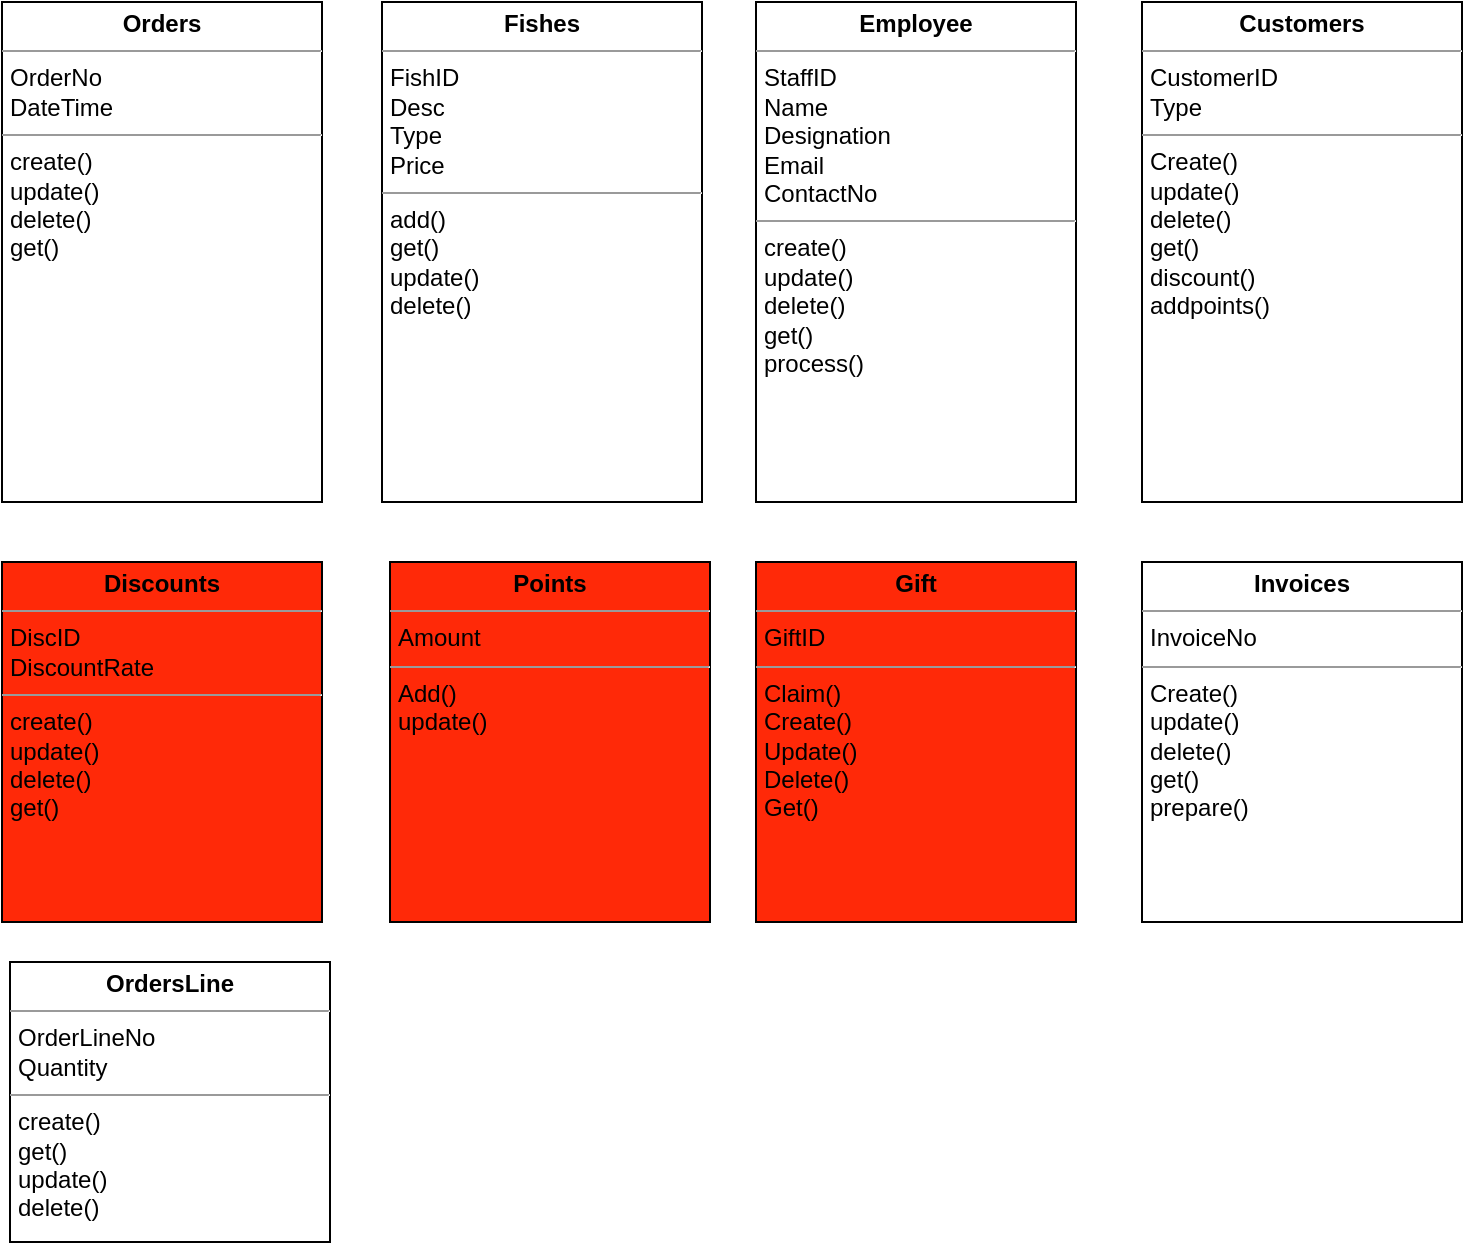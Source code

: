 <mxfile version="20.5.3" type="github" pages="4">
  <diagram id="C5RBs43oDa-KdzZeNtuy" name="Qns1">
    <mxGraphModel dx="1182" dy="653" grid="1" gridSize="10" guides="1" tooltips="1" connect="1" arrows="1" fold="1" page="1" pageScale="1" pageWidth="827" pageHeight="1169" math="0" shadow="0">
      <root>
        <mxCell id="WIyWlLk6GJQsqaUBKTNV-0" />
        <mxCell id="WIyWlLk6GJQsqaUBKTNV-1" parent="WIyWlLk6GJQsqaUBKTNV-0" />
        <mxCell id="CGd-u-WrV2OYmyqMV1Jz-0" value="&lt;p style=&quot;margin:0px;margin-top:4px;text-align:center;&quot;&gt;&lt;b&gt;Orders&lt;/b&gt;&lt;/p&gt;&lt;hr size=&quot;1&quot;&gt;&lt;p style=&quot;margin: 0px 0px 0px 4px;&quot;&gt;OrderNo&lt;/p&gt;&lt;p style=&quot;margin: 0px 0px 0px 4px;&quot;&gt;DateTime&lt;/p&gt;&lt;hr size=&quot;1&quot;&gt;&lt;p style=&quot;margin:0px;margin-left:4px;&quot;&gt;create()&lt;/p&gt;&lt;p style=&quot;margin:0px;margin-left:4px;&quot;&gt;update()&lt;/p&gt;&lt;p style=&quot;margin:0px;margin-left:4px;&quot;&gt;delete()&lt;/p&gt;&lt;p style=&quot;margin:0px;margin-left:4px;&quot;&gt;get()&lt;/p&gt;&lt;p style=&quot;margin:0px;margin-left:4px;&quot;&gt;&lt;br&gt;&lt;/p&gt;" style="verticalAlign=top;align=left;overflow=fill;fontSize=12;fontFamily=Helvetica;html=1;" parent="WIyWlLk6GJQsqaUBKTNV-1" vertex="1">
          <mxGeometry x="60" y="20" width="160" height="250" as="geometry" />
        </mxCell>
        <mxCell id="CGd-u-WrV2OYmyqMV1Jz-1" value="&lt;p style=&quot;margin:0px;margin-top:4px;text-align:center;&quot;&gt;&lt;b&gt;Points&lt;/b&gt;&lt;/p&gt;&lt;hr size=&quot;1&quot;&gt;&lt;p style=&quot;margin:0px;margin-left:4px;&quot;&gt;Amount&lt;/p&gt;&lt;hr size=&quot;1&quot;&gt;&lt;p style=&quot;margin:0px;margin-left:4px;&quot;&gt;Add()&lt;/p&gt;&lt;p style=&quot;margin:0px;margin-left:4px;&quot;&gt;update()&lt;/p&gt;" style="verticalAlign=top;align=left;overflow=fill;fontSize=12;fontFamily=Helvetica;html=1;fillColor=#FF2908;" parent="WIyWlLk6GJQsqaUBKTNV-1" vertex="1">
          <mxGeometry x="254" y="300" width="160" height="180" as="geometry" />
        </mxCell>
        <mxCell id="CGd-u-WrV2OYmyqMV1Jz-2" value="&lt;p style=&quot;margin:0px;margin-top:4px;text-align:center;&quot;&gt;&lt;b&gt;Discounts&lt;/b&gt;&lt;/p&gt;&lt;hr size=&quot;1&quot;&gt;&lt;p style=&quot;margin:0px;margin-left:4px;&quot;&gt;DiscID&lt;/p&gt;&lt;p style=&quot;margin:0px;margin-left:4px;&quot;&gt;DiscountRate&lt;/p&gt;&lt;hr size=&quot;1&quot;&gt;&lt;p style=&quot;margin:0px;margin-left:4px;&quot;&gt;create()&lt;/p&gt;&lt;p style=&quot;margin:0px;margin-left:4px;&quot;&gt;update()&lt;/p&gt;&lt;p style=&quot;margin:0px;margin-left:4px;&quot;&gt;delete()&lt;/p&gt;&lt;p style=&quot;margin:0px;margin-left:4px;&quot;&gt;get()&lt;/p&gt;&lt;p style=&quot;margin:0px;margin-left:4px;&quot;&gt;&lt;br&gt;&lt;/p&gt;" style="verticalAlign=top;align=left;overflow=fill;fontSize=12;fontFamily=Helvetica;html=1;fillColor=#FF2908;" parent="WIyWlLk6GJQsqaUBKTNV-1" vertex="1">
          <mxGeometry x="60" y="300" width="160" height="180" as="geometry" />
        </mxCell>
        <mxCell id="CGd-u-WrV2OYmyqMV1Jz-3" value="&lt;p style=&quot;margin:0px;margin-top:4px;text-align:center;&quot;&gt;&lt;b&gt;Fishes&lt;/b&gt;&lt;/p&gt;&lt;hr size=&quot;1&quot;&gt;&lt;p style=&quot;margin:0px;margin-left:4px;&quot;&gt;FishID&lt;/p&gt;&lt;p style=&quot;margin:0px;margin-left:4px;&quot;&gt;Desc&lt;/p&gt;&lt;p style=&quot;margin:0px;margin-left:4px;&quot;&gt;Type&lt;/p&gt;&lt;p style=&quot;margin:0px;margin-left:4px;&quot;&gt;Price&lt;/p&gt;&lt;hr size=&quot;1&quot;&gt;&lt;p style=&quot;margin:0px;margin-left:4px;&quot;&gt;add()&lt;/p&gt;&lt;p style=&quot;margin:0px;margin-left:4px;&quot;&gt;get()&lt;/p&gt;&lt;p style=&quot;margin:0px;margin-left:4px;&quot;&gt;update()&lt;/p&gt;&lt;p style=&quot;margin:0px;margin-left:4px;&quot;&gt;delete()&lt;/p&gt;" style="verticalAlign=top;align=left;overflow=fill;fontSize=12;fontFamily=Helvetica;html=1;" parent="WIyWlLk6GJQsqaUBKTNV-1" vertex="1">
          <mxGeometry x="250" y="20" width="160" height="250" as="geometry" />
        </mxCell>
        <mxCell id="CGd-u-WrV2OYmyqMV1Jz-4" value="&lt;p style=&quot;margin:0px;margin-top:4px;text-align:center;&quot;&gt;&lt;b&gt;Customers&lt;/b&gt;&lt;/p&gt;&lt;hr size=&quot;1&quot;&gt;&lt;p style=&quot;margin:0px;margin-left:4px;&quot;&gt;CustomerID&lt;/p&gt;&lt;p style=&quot;margin:0px;margin-left:4px;&quot;&gt;Type&lt;/p&gt;&lt;hr size=&quot;1&quot;&gt;&lt;p style=&quot;margin:0px;margin-left:4px;&quot;&gt;Create()&lt;/p&gt;&lt;p style=&quot;margin:0px;margin-left:4px;&quot;&gt;update()&lt;/p&gt;&lt;p style=&quot;margin:0px;margin-left:4px;&quot;&gt;delete()&lt;/p&gt;&lt;p style=&quot;margin:0px;margin-left:4px;&quot;&gt;get()&lt;/p&gt;&lt;p style=&quot;margin:0px;margin-left:4px;&quot;&gt;discount()&lt;/p&gt;&lt;p style=&quot;margin:0px;margin-left:4px;&quot;&gt;addpoints()&lt;/p&gt;" style="verticalAlign=top;align=left;overflow=fill;fontSize=12;fontFamily=Helvetica;html=1;" parent="WIyWlLk6GJQsqaUBKTNV-1" vertex="1">
          <mxGeometry x="630" y="20" width="160" height="250" as="geometry" />
        </mxCell>
        <mxCell id="CGd-u-WrV2OYmyqMV1Jz-5" value="&lt;p style=&quot;margin:0px;margin-top:4px;text-align:center;&quot;&gt;&lt;b&gt;Invoices&lt;/b&gt;&lt;/p&gt;&lt;hr size=&quot;1&quot;&gt;&lt;p style=&quot;margin:0px;margin-left:4px;&quot;&gt;InvoiceNo&lt;/p&gt;&lt;hr size=&quot;1&quot;&gt;&lt;p style=&quot;margin:0px;margin-left:4px;&quot;&gt;Create()&lt;/p&gt;&lt;p style=&quot;margin:0px;margin-left:4px;&quot;&gt;update()&lt;/p&gt;&lt;p style=&quot;margin:0px;margin-left:4px;&quot;&gt;delete()&lt;/p&gt;&lt;p style=&quot;margin:0px;margin-left:4px;&quot;&gt;get()&lt;/p&gt;&lt;p style=&quot;margin:0px;margin-left:4px;&quot;&gt;prepare()&lt;/p&gt;" style="verticalAlign=top;align=left;overflow=fill;fontSize=12;fontFamily=Helvetica;html=1;" parent="WIyWlLk6GJQsqaUBKTNV-1" vertex="1">
          <mxGeometry x="630" y="300" width="160" height="180" as="geometry" />
        </mxCell>
        <mxCell id="CGd-u-WrV2OYmyqMV1Jz-6" value="&lt;p style=&quot;margin:0px;margin-top:4px;text-align:center;&quot;&gt;&lt;b&gt;Employee&lt;/b&gt;&lt;/p&gt;&lt;hr size=&quot;1&quot;&gt;&lt;p style=&quot;margin:0px;margin-left:4px;&quot;&gt;StaffID&lt;/p&gt;&lt;p style=&quot;margin:0px;margin-left:4px;&quot;&gt;Name&lt;/p&gt;&lt;p style=&quot;margin:0px;margin-left:4px;&quot;&gt;Designation&lt;/p&gt;&lt;p style=&quot;margin:0px;margin-left:4px;&quot;&gt;Email&lt;/p&gt;&lt;p style=&quot;margin:0px;margin-left:4px;&quot;&gt;ContactNo&lt;/p&gt;&lt;hr size=&quot;1&quot;&gt;&lt;p style=&quot;margin:0px;margin-left:4px;&quot;&gt;create()&lt;/p&gt;&lt;p style=&quot;margin:0px;margin-left:4px;&quot;&gt;update()&lt;/p&gt;&lt;p style=&quot;margin:0px;margin-left:4px;&quot;&gt;delete()&lt;/p&gt;&lt;p style=&quot;margin:0px;margin-left:4px;&quot;&gt;get()&lt;/p&gt;&lt;p style=&quot;margin:0px;margin-left:4px;&quot;&gt;process()&lt;/p&gt;" style="verticalAlign=top;align=left;overflow=fill;fontSize=12;fontFamily=Helvetica;html=1;" parent="WIyWlLk6GJQsqaUBKTNV-1" vertex="1">
          <mxGeometry x="437" y="20" width="160" height="250" as="geometry" />
        </mxCell>
        <mxCell id="CGd-u-WrV2OYmyqMV1Jz-7" value="&lt;p style=&quot;margin:0px;margin-top:4px;text-align:center;&quot;&gt;&lt;b&gt;Gift&lt;/b&gt;&lt;/p&gt;&lt;hr size=&quot;1&quot;&gt;&lt;p style=&quot;margin:0px;margin-left:4px;&quot;&gt;GiftID&lt;/p&gt;&lt;hr size=&quot;1&quot;&gt;&lt;p style=&quot;margin:0px;margin-left:4px;&quot;&gt;Claim()&lt;/p&gt;&lt;p style=&quot;margin:0px;margin-left:4px;&quot;&gt;Create()&lt;/p&gt;&lt;p style=&quot;margin:0px;margin-left:4px;&quot;&gt;Update()&lt;/p&gt;&lt;p style=&quot;margin:0px;margin-left:4px;&quot;&gt;Delete()&lt;/p&gt;&lt;p style=&quot;margin:0px;margin-left:4px;&quot;&gt;Get()&lt;/p&gt;" style="verticalAlign=top;align=left;overflow=fill;fontSize=12;fontFamily=Helvetica;html=1;fillColor=#FF2908;" parent="WIyWlLk6GJQsqaUBKTNV-1" vertex="1">
          <mxGeometry x="437" y="300" width="160" height="180" as="geometry" />
        </mxCell>
        <mxCell id="CGd-u-WrV2OYmyqMV1Jz-8" value="&lt;p style=&quot;margin:0px;margin-top:4px;text-align:center;&quot;&gt;&lt;b&gt;OrdersLine&lt;/b&gt;&lt;/p&gt;&lt;hr size=&quot;1&quot;&gt;&lt;p style=&quot;margin: 0px 0px 0px 4px;&quot;&gt;OrderLineNo&lt;/p&gt;&lt;p style=&quot;margin: 0px 0px 0px 4px;&quot;&gt;Quantity&lt;/p&gt;&lt;hr size=&quot;1&quot;&gt;&lt;p style=&quot;margin:0px;margin-left:4px;&quot;&gt;create()&lt;/p&gt;&lt;p style=&quot;margin:0px;margin-left:4px;&quot;&gt;get()&lt;/p&gt;&lt;p style=&quot;margin:0px;margin-left:4px;&quot;&gt;update()&lt;/p&gt;&lt;p style=&quot;margin:0px;margin-left:4px;&quot;&gt;delete()&lt;/p&gt;" style="verticalAlign=top;align=left;overflow=fill;fontSize=12;fontFamily=Helvetica;html=1;" parent="WIyWlLk6GJQsqaUBKTNV-1" vertex="1">
          <mxGeometry x="64" y="500" width="160" height="140" as="geometry" />
        </mxCell>
      </root>
    </mxGraphModel>
  </diagram>
  <diagram id="scnqAaQUctr6DpnKQXp9" name="Qns1Ans">
    <mxGraphModel dx="1182" dy="653" grid="1" gridSize="10" guides="1" tooltips="1" connect="1" arrows="1" fold="1" page="1" pageScale="1" pageWidth="850" pageHeight="1100" math="0" shadow="0">
      <root>
        <mxCell id="0" />
        <mxCell id="1" parent="0" />
        <mxCell id="ckWhGiv3XX0twTw1j-6I-4" value="&lt;p style=&quot;margin:0px;margin-top:4px;text-align:center;&quot;&gt;&lt;b&gt;Invoice&lt;/b&gt;&lt;/p&gt;&lt;hr size=&quot;1&quot;&gt;&lt;div style=&quot;height:2px;&quot;&gt;&lt;/div&gt;&lt;hr size=&quot;1&quot;&gt;&lt;div style=&quot;height:2px;&quot;&gt;&lt;/div&gt;" style="verticalAlign=top;align=left;overflow=fill;fontSize=12;fontFamily=Helvetica;html=1;" parent="1" vertex="1">
          <mxGeometry x="390" y="70" width="140" height="60" as="geometry" />
        </mxCell>
        <mxCell id="ckWhGiv3XX0twTw1j-6I-5" value="&lt;p style=&quot;margin:0px;margin-top:4px;text-align:center;&quot;&gt;&lt;b&gt;Order&lt;/b&gt;&lt;/p&gt;&lt;hr size=&quot;1&quot;&gt;&lt;div style=&quot;height:2px;&quot;&gt;&lt;/div&gt;&lt;hr size=&quot;1&quot;&gt;&lt;div style=&quot;height:2px;&quot;&gt;&lt;/div&gt;" style="verticalAlign=top;align=left;overflow=fill;fontSize=12;fontFamily=Helvetica;html=1;" parent="1" vertex="1">
          <mxGeometry x="390" y="250" width="140" height="60" as="geometry" />
        </mxCell>
        <mxCell id="ckWhGiv3XX0twTw1j-6I-6" value="&lt;p style=&quot;margin:0px;margin-top:4px;text-align:center;&quot;&gt;&lt;b&gt;Customer&lt;/b&gt;&lt;/p&gt;&lt;hr size=&quot;1&quot;&gt;&lt;div style=&quot;height:2px;&quot;&gt;&lt;/div&gt;&lt;hr size=&quot;1&quot;&gt;&lt;div style=&quot;height:2px;&quot;&gt;&lt;/div&gt;" style="verticalAlign=top;align=left;overflow=fill;fontSize=12;fontFamily=Helvetica;html=1;" parent="1" vertex="1">
          <mxGeometry x="110" y="250" width="140" height="60" as="geometry" />
        </mxCell>
        <mxCell id="ckWhGiv3XX0twTw1j-6I-7" value="&lt;p style=&quot;margin:0px;margin-top:4px;text-align:center;&quot;&gt;&lt;b&gt;OrderLineItem&lt;/b&gt;&lt;/p&gt;&lt;hr size=&quot;1&quot;&gt;&lt;div style=&quot;height:2px;&quot;&gt;&lt;/div&gt;&lt;hr size=&quot;1&quot;&gt;&lt;div style=&quot;height:2px;&quot;&gt;&lt;/div&gt;" style="verticalAlign=top;align=left;overflow=fill;fontSize=12;fontFamily=Helvetica;html=1;" parent="1" vertex="1">
          <mxGeometry x="670" y="250" width="140" height="60" as="geometry" />
        </mxCell>
        <mxCell id="ckWhGiv3XX0twTw1j-6I-8" value="&lt;p style=&quot;margin:0px;margin-top:4px;text-align:center;&quot;&gt;&lt;b&gt;FishItem&lt;/b&gt;&lt;/p&gt;&lt;hr size=&quot;1&quot;&gt;&lt;div style=&quot;height:2px;&quot;&gt;&lt;/div&gt;&lt;hr size=&quot;1&quot;&gt;&lt;div style=&quot;height:2px;&quot;&gt;&lt;/div&gt;" style="verticalAlign=top;align=left;overflow=fill;fontSize=12;fontFamily=Helvetica;html=1;" parent="1" vertex="1">
          <mxGeometry x="670" y="70" width="140" height="60" as="geometry" />
        </mxCell>
        <mxCell id="ckWhGiv3XX0twTw1j-6I-9" value="&lt;p style=&quot;margin:0px;margin-top:4px;text-align:center;&quot;&gt;&lt;b&gt;Employee&lt;/b&gt;&lt;/p&gt;&lt;hr size=&quot;1&quot;&gt;&lt;div style=&quot;height:2px;&quot;&gt;&lt;/div&gt;&lt;hr size=&quot;1&quot;&gt;&lt;div style=&quot;height:2px;&quot;&gt;&lt;/div&gt;" style="verticalAlign=top;align=left;overflow=fill;fontSize=12;fontFamily=Helvetica;html=1;" parent="1" vertex="1">
          <mxGeometry x="390" y="420" width="140" height="60" as="geometry" />
        </mxCell>
        <mxCell id="ckWhGiv3XX0twTw1j-6I-10" value="&lt;p style=&quot;margin:0px;margin-top:4px;text-align:center;&quot;&gt;&lt;b&gt;Corporate&lt;/b&gt;&lt;/p&gt;&lt;hr size=&quot;1&quot;&gt;&lt;div style=&quot;height:2px;&quot;&gt;&lt;br&gt;&lt;/div&gt;DiscountRate&lt;hr size=&quot;1&quot;&gt;&lt;div style=&quot;height:2px;&quot;&gt;&lt;br&gt;&lt;/div&gt;" style="verticalAlign=top;align=left;overflow=fill;fontSize=12;fontFamily=Helvetica;html=1;" parent="1" vertex="1">
          <mxGeometry x="25" y="420" width="140" height="60" as="geometry" />
        </mxCell>
        <mxCell id="ckWhGiv3XX0twTw1j-6I-11" value="&lt;p style=&quot;margin:0px;margin-top:4px;text-align:center;&quot;&gt;&lt;b&gt;Individual&lt;/b&gt;&lt;/p&gt;&lt;hr size=&quot;1&quot;&gt;&lt;div style=&quot;height:2px;&quot;&gt;&lt;br&gt;&lt;/div&gt;BonusPoint&lt;hr size=&quot;1&quot;&gt;&lt;div style=&quot;height:2px;&quot;&gt;&lt;/div&gt;" style="verticalAlign=top;align=left;overflow=fill;fontSize=12;fontFamily=Helvetica;html=1;" parent="1" vertex="1">
          <mxGeometry x="195" y="420" width="140" height="60" as="geometry" />
        </mxCell>
        <mxCell id="ckWhGiv3XX0twTw1j-6I-13" value="" style="endArrow=block;endSize=16;endFill=0;html=1;rounded=0;exitX=0.5;exitY=0;exitDx=0;exitDy=0;entryX=0.25;entryY=1;entryDx=0;entryDy=0;" parent="1" source="ckWhGiv3XX0twTw1j-6I-10" target="ckWhGiv3XX0twTw1j-6I-6" edge="1">
          <mxGeometry width="160" relative="1" as="geometry">
            <mxPoint x="340" y="370" as="sourcePoint" />
            <mxPoint x="500" y="370" as="targetPoint" />
          </mxGeometry>
        </mxCell>
        <mxCell id="ckWhGiv3XX0twTw1j-6I-14" value="" style="endArrow=block;endSize=16;endFill=0;html=1;rounded=0;exitX=0.5;exitY=0;exitDx=0;exitDy=0;entryX=0.75;entryY=1;entryDx=0;entryDy=0;" parent="1" source="ckWhGiv3XX0twTw1j-6I-11" target="ckWhGiv3XX0twTw1j-6I-6" edge="1">
          <mxGeometry width="160" relative="1" as="geometry">
            <mxPoint x="105" y="430" as="sourcePoint" />
            <mxPoint x="155" y="320" as="targetPoint" />
          </mxGeometry>
        </mxCell>
        <mxCell id="l5qT5_21L_Z3jOt7tFSg-1" value="Raises" style="endArrow=none;html=1;rounded=0;entryX=0.5;entryY=1;entryDx=0;entryDy=0;exitX=0.5;exitY=0;exitDx=0;exitDy=0;" parent="1" source="ckWhGiv3XX0twTw1j-6I-5" target="ckWhGiv3XX0twTw1j-6I-4" edge="1">
          <mxGeometry width="50" height="50" relative="1" as="geometry">
            <mxPoint x="400" y="630" as="sourcePoint" />
            <mxPoint x="450" y="580" as="targetPoint" />
          </mxGeometry>
        </mxCell>
        <mxCell id="l5qT5_21L_Z3jOt7tFSg-2" value="Places" style="endArrow=none;html=1;rounded=0;entryX=0;entryY=0.5;entryDx=0;entryDy=0;exitX=1;exitY=0.5;exitDx=0;exitDy=0;" parent="1" source="ckWhGiv3XX0twTw1j-6I-6" target="ckWhGiv3XX0twTw1j-6I-5" edge="1">
          <mxGeometry width="50" height="50" relative="1" as="geometry">
            <mxPoint x="470" y="260" as="sourcePoint" />
            <mxPoint x="470" y="140" as="targetPoint" />
          </mxGeometry>
        </mxCell>
        <mxCell id="l5qT5_21L_Z3jOt7tFSg-3" value="Composes of" style="endArrow=diamondThin;endFill=1;endSize=24;html=1;rounded=0;exitX=0;exitY=0.5;exitDx=0;exitDy=0;entryX=1;entryY=0.5;entryDx=0;entryDy=0;" parent="1" source="ckWhGiv3XX0twTw1j-6I-7" target="ckWhGiv3XX0twTw1j-6I-5" edge="1">
          <mxGeometry width="160" relative="1" as="geometry">
            <mxPoint x="340" y="600" as="sourcePoint" />
            <mxPoint x="500" y="600" as="targetPoint" />
          </mxGeometry>
        </mxCell>
        <mxCell id="l5qT5_21L_Z3jOt7tFSg-4" value="Contains" style="endArrow=none;html=1;rounded=0;entryX=0.5;entryY=1;entryDx=0;entryDy=0;exitX=0.5;exitY=0;exitDx=0;exitDy=0;" parent="1" source="ckWhGiv3XX0twTw1j-6I-7" target="ckWhGiv3XX0twTw1j-6I-8" edge="1">
          <mxGeometry width="50" height="50" relative="1" as="geometry">
            <mxPoint x="470" y="260" as="sourcePoint" />
            <mxPoint x="470" y="140" as="targetPoint" />
          </mxGeometry>
        </mxCell>
        <mxCell id="l5qT5_21L_Z3jOt7tFSg-5" value="Processes" style="endArrow=none;html=1;rounded=0;entryX=0.5;entryY=1;entryDx=0;entryDy=0;" parent="1" source="ckWhGiv3XX0twTw1j-6I-9" target="ckWhGiv3XX0twTw1j-6I-5" edge="1">
          <mxGeometry width="50" height="50" relative="1" as="geometry">
            <mxPoint x="710" y="260" as="sourcePoint" />
            <mxPoint x="710" y="140" as="targetPoint" />
          </mxGeometry>
        </mxCell>
        <mxCell id="l5qT5_21L_Z3jOt7tFSg-9" value="1" style="text;html=1;strokeColor=none;fillColor=none;align=center;verticalAlign=middle;whiteSpace=wrap;rounded=0;" parent="1" vertex="1">
          <mxGeometry x="440" y="390" width="60" height="30" as="geometry" />
        </mxCell>
        <mxCell id="l5qT5_21L_Z3jOt7tFSg-10" value="*" style="text;html=1;strokeColor=none;fillColor=none;align=center;verticalAlign=middle;whiteSpace=wrap;rounded=0;" parent="1" vertex="1">
          <mxGeometry x="440" y="310" width="60" height="30" as="geometry" />
        </mxCell>
        <mxCell id="l5qT5_21L_Z3jOt7tFSg-12" value="1" style="text;html=1;strokeColor=none;fillColor=none;align=center;verticalAlign=middle;whiteSpace=wrap;rounded=0;" parent="1" vertex="1">
          <mxGeometry x="230" y="280" width="60" height="30" as="geometry" />
        </mxCell>
        <mxCell id="l5qT5_21L_Z3jOt7tFSg-13" value="1..*" style="text;html=1;strokeColor=none;fillColor=none;align=center;verticalAlign=middle;whiteSpace=wrap;rounded=0;" parent="1" vertex="1">
          <mxGeometry x="335" y="280" width="60" height="30" as="geometry" />
        </mxCell>
        <mxCell id="l5qT5_21L_Z3jOt7tFSg-15" value="1" style="text;html=1;strokeColor=none;fillColor=none;align=center;verticalAlign=middle;whiteSpace=wrap;rounded=0;" parent="1" vertex="1">
          <mxGeometry x="510" y="280" width="60" height="30" as="geometry" />
        </mxCell>
        <mxCell id="l5qT5_21L_Z3jOt7tFSg-16" value="1..*" style="text;html=1;strokeColor=none;fillColor=none;align=center;verticalAlign=middle;whiteSpace=wrap;rounded=0;" parent="1" vertex="1">
          <mxGeometry x="620" y="280" width="60" height="30" as="geometry" />
        </mxCell>
        <mxCell id="l5qT5_21L_Z3jOt7tFSg-17" value="1..*" style="text;html=1;strokeColor=none;fillColor=none;align=center;verticalAlign=middle;whiteSpace=wrap;rounded=0;" parent="1" vertex="1">
          <mxGeometry x="730" y="220" width="60" height="30" as="geometry" />
        </mxCell>
        <mxCell id="l5qT5_21L_Z3jOt7tFSg-18" value="1" style="text;html=1;strokeColor=none;fillColor=none;align=center;verticalAlign=middle;whiteSpace=wrap;rounded=0;" parent="1" vertex="1">
          <mxGeometry x="730" y="130" width="60" height="30" as="geometry" />
        </mxCell>
        <mxCell id="l5qT5_21L_Z3jOt7tFSg-19" value="1" style="text;html=1;strokeColor=none;fillColor=none;align=center;verticalAlign=middle;whiteSpace=wrap;rounded=0;" parent="1" vertex="1">
          <mxGeometry x="440" y="130" width="60" height="30" as="geometry" />
        </mxCell>
        <mxCell id="l5qT5_21L_Z3jOt7tFSg-20" value="1" style="text;html=1;strokeColor=none;fillColor=none;align=center;verticalAlign=middle;whiteSpace=wrap;rounded=0;" parent="1" vertex="1">
          <mxGeometry x="440" y="220" width="60" height="30" as="geometry" />
        </mxCell>
        <mxCell id="l5qT5_21L_Z3jOt7tFSg-21" value="+sale officer" style="text;html=1;strokeColor=none;fillColor=none;align=center;verticalAlign=middle;whiteSpace=wrap;rounded=0;" parent="1" vertex="1">
          <mxGeometry x="380" y="390" width="80" height="30" as="geometry" />
        </mxCell>
      </root>
    </mxGraphModel>
  </diagram>
  <diagram id="ZqqHqGKTxwN2S89cpJkW" name="Qns2">
    <mxGraphModel dx="1244" dy="687" grid="1" gridSize="10" guides="1" tooltips="1" connect="1" arrows="1" fold="1" page="1" pageScale="1" pageWidth="850" pageHeight="1100" math="0" shadow="0">
      <root>
        <mxCell id="0" />
        <mxCell id="1" parent="0" />
        <mxCell id="fjWhygVpfhDcYx7ambGl-1" value="&lt;p style=&quot;margin:0px;margin-top:4px;text-align:center;&quot;&gt;&lt;b&gt;Passenger&lt;/b&gt;&lt;/p&gt;&lt;hr size=&quot;1&quot;&gt;&lt;div style=&quot;height:2px;&quot;&gt;&lt;/div&gt;&lt;hr size=&quot;1&quot;&gt;&lt;div style=&quot;height:2px;&quot;&gt;&lt;/div&gt;" style="verticalAlign=top;align=left;overflow=fill;fontSize=12;fontFamily=Helvetica;html=1;" vertex="1" parent="1">
          <mxGeometry x="110" y="420" width="140" height="60" as="geometry" />
        </mxCell>
        <mxCell id="fjWhygVpfhDcYx7ambGl-2" value="&lt;p style=&quot;margin:0px;margin-top:4px;text-align:center;&quot;&gt;&lt;b&gt;Airport&lt;/b&gt;&lt;/p&gt;&lt;hr size=&quot;1&quot;&gt;&lt;div style=&quot;height:2px;&quot;&gt;&lt;/div&gt;&lt;hr size=&quot;1&quot;&gt;&lt;div style=&quot;height:2px;&quot;&gt;&lt;/div&gt;" style="verticalAlign=top;align=left;overflow=fill;fontSize=12;fontFamily=Helvetica;html=1;" vertex="1" parent="1">
          <mxGeometry x="670" y="80" width="140" height="60" as="geometry" />
        </mxCell>
        <mxCell id="fjWhygVpfhDcYx7ambGl-3" value="&lt;p style=&quot;margin:0px;margin-top:4px;text-align:center;&quot;&gt;&lt;b&gt;City&lt;/b&gt;&lt;/p&gt;&lt;hr size=&quot;1&quot;&gt;&lt;div style=&quot;height:2px;&quot;&gt;&lt;/div&gt;&lt;hr size=&quot;1&quot;&gt;&lt;div style=&quot;height:2px;&quot;&gt;&lt;/div&gt;" style="verticalAlign=top;align=left;overflow=fill;fontSize=12;fontFamily=Helvetica;html=1;" vertex="1" parent="1">
          <mxGeometry x="390" y="80" width="140" height="60" as="geometry" />
        </mxCell>
        <mxCell id="fjWhygVpfhDcYx7ambGl-4" value="&lt;p style=&quot;margin:0px;margin-top:4px;text-align:center;&quot;&gt;&lt;b&gt;Flight&lt;/b&gt;&lt;/p&gt;&lt;hr size=&quot;1&quot;&gt;&lt;div style=&quot;height:2px;&quot;&gt;&lt;/div&gt;&lt;hr size=&quot;1&quot;&gt;&lt;div style=&quot;height:2px;&quot;&gt;&lt;/div&gt;" style="verticalAlign=top;align=left;overflow=fill;fontSize=12;fontFamily=Helvetica;html=1;" vertex="1" parent="1">
          <mxGeometry x="670" y="250" width="140" height="60" as="geometry" />
        </mxCell>
        <mxCell id="fjWhygVpfhDcYx7ambGl-5" value="&lt;p style=&quot;margin:0px;margin-top:4px;text-align:center;&quot;&gt;&lt;b&gt;Agency Staff&lt;/b&gt;&lt;/p&gt;&lt;hr size=&quot;1&quot;&gt;&lt;div style=&quot;height:2px;&quot;&gt;&lt;/div&gt;&lt;hr size=&quot;1&quot;&gt;&lt;div style=&quot;height:2px;&quot;&gt;&lt;/div&gt;" style="verticalAlign=top;align=left;overflow=fill;fontSize=12;fontFamily=Helvetica;html=1;" vertex="1" parent="1">
          <mxGeometry x="390" y="250" width="140" height="60" as="geometry" />
        </mxCell>
        <mxCell id="fjWhygVpfhDcYx7ambGl-6" value="&lt;p style=&quot;margin:0px;margin-top:4px;text-align:center;&quot;&gt;&lt;b&gt;Airline Companies&lt;/b&gt;&lt;/p&gt;&lt;hr size=&quot;1&quot;&gt;&lt;div style=&quot;height:2px;&quot;&gt;&lt;/div&gt;&lt;hr size=&quot;1&quot;&gt;&lt;div style=&quot;height:2px;&quot;&gt;&lt;/div&gt;" style="verticalAlign=top;align=left;overflow=fill;fontSize=12;fontFamily=Helvetica;html=1;" vertex="1" parent="1">
          <mxGeometry x="670" y="420" width="140" height="60" as="geometry" />
        </mxCell>
        <mxCell id="fjWhygVpfhDcYx7ambGl-11" value="Makes" style="endArrow=none;html=1;rounded=0;entryX=0.5;entryY=1;entryDx=0;entryDy=0;exitX=0.5;exitY=0;exitDx=0;exitDy=0;" edge="1" parent="1">
          <mxGeometry width="50" height="50" relative="1" as="geometry">
            <mxPoint x="460" y="430" as="sourcePoint" />
            <mxPoint x="460" y="310" as="targetPoint" />
          </mxGeometry>
        </mxCell>
        <mxCell id="fjWhygVpfhDcYx7ambGl-12" value="Serves" style="endArrow=none;html=1;rounded=0;entryX=0;entryY=0.5;entryDx=0;entryDy=0;exitX=1;exitY=0.5;exitDx=0;exitDy=0;" edge="1" parent="1" source="fjWhygVpfhDcYx7ambGl-3" target="fjWhygVpfhDcYx7ambGl-2">
          <mxGeometry width="50" height="50" relative="1" as="geometry">
            <mxPoint x="750" y="90" as="sourcePoint" />
            <mxPoint x="750" y="-30" as="targetPoint" />
          </mxGeometry>
        </mxCell>
        <mxCell id="fjWhygVpfhDcYx7ambGl-15" value="Offers" style="endArrow=none;html=1;rounded=0;entryX=0.5;entryY=1;entryDx=0;entryDy=0;" edge="1" parent="1" source="fjWhygVpfhDcYx7ambGl-6">
          <mxGeometry width="50" height="50" relative="1" as="geometry">
            <mxPoint x="990" y="260" as="sourcePoint" />
            <mxPoint x="740" y="310" as="targetPoint" />
          </mxGeometry>
        </mxCell>
        <mxCell id="fjWhygVpfhDcYx7ambGl-16" value="1" style="text;html=1;strokeColor=none;fillColor=none;align=center;verticalAlign=middle;whiteSpace=wrap;rounded=0;" vertex="1" parent="1">
          <mxGeometry x="720" y="390" width="60" height="30" as="geometry" />
        </mxCell>
        <mxCell id="fjWhygVpfhDcYx7ambGl-17" value="*" style="text;html=1;strokeColor=none;fillColor=none;align=center;verticalAlign=middle;whiteSpace=wrap;rounded=0;" vertex="1" parent="1">
          <mxGeometry x="720" y="310" width="60" height="30" as="geometry" />
        </mxCell>
        <mxCell id="fjWhygVpfhDcYx7ambGl-18" value="1..*" style="text;html=1;strokeColor=none;fillColor=none;align=center;verticalAlign=middle;whiteSpace=wrap;rounded=0;" vertex="1" parent="1">
          <mxGeometry x="520" y="110" width="60" height="30" as="geometry" />
        </mxCell>
        <mxCell id="fjWhygVpfhDcYx7ambGl-19" value="0..*" style="text;html=1;strokeColor=none;fillColor=none;align=center;verticalAlign=middle;whiteSpace=wrap;rounded=0;" vertex="1" parent="1">
          <mxGeometry x="620" y="110" width="60" height="30" as="geometry" />
        </mxCell>
        <mxCell id="fjWhygVpfhDcYx7ambGl-24" value="1" style="text;html=1;strokeColor=none;fillColor=none;align=center;verticalAlign=middle;whiteSpace=wrap;rounded=0;" vertex="1" parent="1">
          <mxGeometry x="440" y="310" width="60" height="30" as="geometry" />
        </mxCell>
        <mxCell id="fjWhygVpfhDcYx7ambGl-25" value="0..*" style="text;html=1;strokeColor=none;fillColor=none;align=center;verticalAlign=middle;whiteSpace=wrap;rounded=0;" vertex="1" parent="1">
          <mxGeometry x="450" y="390" width="60" height="30" as="geometry" />
        </mxCell>
        <mxCell id="7q0KavNMtzttBxxnKS7A-1" value="&lt;p style=&quot;margin:0px;margin-top:4px;text-align:center;&quot;&gt;&lt;b&gt;Booking&lt;/b&gt;&lt;/p&gt;&lt;hr size=&quot;1&quot;&gt;&lt;div style=&quot;height:2px;&quot;&gt;&lt;/div&gt;&lt;hr size=&quot;1&quot;&gt;&lt;div style=&quot;height:2px;&quot;&gt;&lt;/div&gt;" style="verticalAlign=top;align=left;overflow=fill;fontSize=12;fontFamily=Helvetica;html=1;" vertex="1" parent="1">
          <mxGeometry x="390" y="420" width="140" height="60" as="geometry" />
        </mxCell>
        <mxCell id="7q0KavNMtzttBxxnKS7A-2" value="Opens / Closes" style="endArrow=none;html=1;rounded=0;entryX=0;entryY=0.5;entryDx=0;entryDy=0;exitX=1;exitY=0.5;exitDx=0;exitDy=0;" edge="1" parent="1">
          <mxGeometry width="50" height="50" relative="1" as="geometry">
            <mxPoint x="530" y="450" as="sourcePoint" />
            <mxPoint x="670" y="450" as="targetPoint" />
          </mxGeometry>
        </mxCell>
        <mxCell id="7q0KavNMtzttBxxnKS7A-3" value="1" style="text;html=1;strokeColor=none;fillColor=none;align=center;verticalAlign=middle;whiteSpace=wrap;rounded=0;" vertex="1" parent="1">
          <mxGeometry x="620" y="450" width="60" height="30" as="geometry" />
        </mxCell>
        <mxCell id="7q0KavNMtzttBxxnKS7A-4" value="1..*" style="text;html=1;strokeColor=none;fillColor=none;align=center;verticalAlign=middle;whiteSpace=wrap;rounded=0;" vertex="1" parent="1">
          <mxGeometry x="520" y="450" width="60" height="30" as="geometry" />
        </mxCell>
        <mxCell id="7q0KavNMtzttBxxnKS7A-8" value="Concerns" style="endArrow=none;html=1;rounded=0;entryX=0;entryY=1;entryDx=0;entryDy=0;exitX=1;exitY=0;exitDx=0;exitDy=0;" edge="1" parent="1" source="7q0KavNMtzttBxxnKS7A-1" target="fjWhygVpfhDcYx7ambGl-4">
          <mxGeometry width="50" height="50" relative="1" as="geometry">
            <mxPoint x="470" y="440.0" as="sourcePoint" />
            <mxPoint x="470" y="320" as="targetPoint" />
          </mxGeometry>
        </mxCell>
        <mxCell id="7q0KavNMtzttBxxnKS7A-9" value="0..*" style="text;html=1;strokeColor=none;fillColor=none;align=center;verticalAlign=middle;whiteSpace=wrap;rounded=0;" vertex="1" parent="1">
          <mxGeometry x="530" y="400" width="60" height="30" as="geometry" />
        </mxCell>
        <mxCell id="7q0KavNMtzttBxxnKS7A-10" value="1" style="text;html=1;strokeColor=none;fillColor=none;align=center;verticalAlign=middle;whiteSpace=wrap;rounded=0;" vertex="1" parent="1">
          <mxGeometry x="640" y="310" width="60" height="30" as="geometry" />
        </mxCell>
        <mxCell id="7q0KavNMtzttBxxnKS7A-11" value="Concerns" style="endArrow=none;html=1;rounded=0;entryX=0;entryY=0.5;entryDx=0;entryDy=0;exitX=1;exitY=0.5;exitDx=0;exitDy=0;" edge="1" parent="1">
          <mxGeometry width="50" height="50" relative="1" as="geometry">
            <mxPoint x="250" y="450" as="sourcePoint" />
            <mxPoint x="390" y="450" as="targetPoint" />
          </mxGeometry>
        </mxCell>
        <mxCell id="7q0KavNMtzttBxxnKS7A-12" value="1" style="text;html=1;strokeColor=none;fillColor=none;align=center;verticalAlign=middle;whiteSpace=wrap;rounded=0;" vertex="1" parent="1">
          <mxGeometry x="240" y="450" width="60" height="30" as="geometry" />
        </mxCell>
        <mxCell id="7q0KavNMtzttBxxnKS7A-13" value="0..*" style="text;html=1;strokeColor=none;fillColor=none;align=center;verticalAlign=middle;whiteSpace=wrap;rounded=0;" vertex="1" parent="1">
          <mxGeometry x="340" y="450" width="60" height="30" as="geometry" />
        </mxCell>
        <mxCell id="7q0KavNMtzttBxxnKS7A-14" value="Involves" style="endArrow=none;html=1;rounded=0;entryX=0.5;entryY=1;entryDx=0;entryDy=0;" edge="1" parent="1">
          <mxGeometry width="50" height="50" relative="1" as="geometry">
            <mxPoint x="740" y="250.0" as="sourcePoint" />
            <mxPoint x="740" y="140" as="targetPoint" />
          </mxGeometry>
        </mxCell>
        <mxCell id="7q0KavNMtzttBxxnKS7A-15" value="1" style="text;html=1;strokeColor=none;fillColor=none;align=center;verticalAlign=middle;whiteSpace=wrap;rounded=0;" vertex="1" parent="1">
          <mxGeometry x="720" y="220" width="60" height="30" as="geometry" />
        </mxCell>
        <mxCell id="7q0KavNMtzttBxxnKS7A-16" value="*" style="text;html=1;strokeColor=none;fillColor=none;align=center;verticalAlign=middle;whiteSpace=wrap;rounded=0;" vertex="1" parent="1">
          <mxGeometry x="720" y="140" width="60" height="30" as="geometry" />
        </mxCell>
        <mxCell id="J31j7jMMfoq2HHFkyed--1" value="+ Stopover" style="text;html=1;strokeColor=none;fillColor=none;align=center;verticalAlign=middle;whiteSpace=wrap;rounded=0;" vertex="1" parent="1">
          <mxGeometry x="760" y="140" width="80" height="30" as="geometry" />
        </mxCell>
      </root>
    </mxGraphModel>
  </diagram>
  <diagram id="BYeQLQQZK4-xUpiFj-uu" name="Qns2Ans">
    <mxGraphModel dx="1182" dy="653" grid="1" gridSize="10" guides="1" tooltips="1" connect="1" arrows="1" fold="1" page="1" pageScale="1" pageWidth="850" pageHeight="1100" math="0" shadow="0">
      <root>
        <mxCell id="0" />
        <mxCell id="1" parent="0" />
        <mxCell id="SYf6dUJz6FEwm7b2TYiF-1" value="&lt;p style=&quot;margin:0px;margin-top:4px;text-align:center;&quot;&gt;&lt;b&gt;Passenger&lt;/b&gt;&lt;/p&gt;&lt;hr size=&quot;1&quot;&gt;&lt;div style=&quot;height:2px;&quot;&gt;&lt;/div&gt;&lt;hr size=&quot;1&quot;&gt;&lt;div style=&quot;height:2px;&quot;&gt;&lt;/div&gt;" style="verticalAlign=top;align=left;overflow=fill;fontSize=12;fontFamily=Helvetica;html=1;" vertex="1" parent="1">
          <mxGeometry x="670" y="420" width="140" height="60" as="geometry" />
        </mxCell>
        <mxCell id="SYf6dUJz6FEwm7b2TYiF-2" value="&lt;p style=&quot;margin:0px;margin-top:4px;text-align:center;&quot;&gt;&lt;b&gt;Airport&lt;/b&gt;&lt;/p&gt;&lt;hr size=&quot;1&quot;&gt;&lt;div style=&quot;height:2px;&quot;&gt;&lt;/div&gt;&lt;hr size=&quot;1&quot;&gt;&lt;div style=&quot;height:2px;&quot;&gt;&lt;/div&gt;" style="verticalAlign=top;align=left;overflow=fill;fontSize=12;fontFamily=Helvetica;html=1;" vertex="1" parent="1">
          <mxGeometry x="110" y="250" width="140" height="60" as="geometry" />
        </mxCell>
        <mxCell id="SYf6dUJz6FEwm7b2TYiF-3" value="&lt;p style=&quot;margin:0px;margin-top:4px;text-align:center;&quot;&gt;&lt;b&gt;City&lt;/b&gt;&lt;/p&gt;&lt;hr size=&quot;1&quot;&gt;&lt;div style=&quot;height:2px;&quot;&gt;&lt;/div&gt;&lt;hr size=&quot;1&quot;&gt;&lt;div style=&quot;height:2px;&quot;&gt;&lt;/div&gt;" style="verticalAlign=top;align=left;overflow=fill;fontSize=12;fontFamily=Helvetica;html=1;" vertex="1" parent="1">
          <mxGeometry x="110" y="80" width="140" height="60" as="geometry" />
        </mxCell>
        <mxCell id="SYf6dUJz6FEwm7b2TYiF-4" value="&lt;p style=&quot;margin:0px;margin-top:4px;text-align:center;&quot;&gt;&lt;b&gt;Flight&lt;/b&gt;&lt;/p&gt;&lt;hr size=&quot;1&quot;&gt;+departureDate&lt;br&gt;+departureTime&lt;br&gt;+arrivalDate&lt;br&gt;+arrivalTime&lt;br&gt;&lt;div style=&quot;height:2px;&quot;&gt;&lt;br&gt;&lt;/div&gt;&lt;hr size=&quot;1&quot;&gt;&lt;div style=&quot;height:2px;&quot;&gt;&lt;/div&gt;" style="verticalAlign=top;align=left;overflow=fill;fontSize=12;fontFamily=Helvetica;html=1;" vertex="1" parent="1">
          <mxGeometry x="390" y="250" width="140" height="100" as="geometry" />
        </mxCell>
        <mxCell id="SYf6dUJz6FEwm7b2TYiF-5" value="&lt;p style=&quot;margin:0px;margin-top:4px;text-align:center;&quot;&gt;&lt;b&gt;Agency Staff&lt;/b&gt;&lt;/p&gt;&lt;hr size=&quot;1&quot;&gt;&lt;div style=&quot;height:2px;&quot;&gt;&lt;/div&gt;&lt;hr size=&quot;1&quot;&gt;&lt;div style=&quot;height:2px;&quot;&gt;&lt;/div&gt;" style="verticalAlign=top;align=left;overflow=fill;fontSize=12;fontFamily=Helvetica;html=1;" vertex="1" parent="1">
          <mxGeometry x="670" y="80" width="140" height="60" as="geometry" />
        </mxCell>
        <mxCell id="SYf6dUJz6FEwm7b2TYiF-6" value="&lt;p style=&quot;margin:0px;margin-top:4px;text-align:center;&quot;&gt;&lt;b&gt;Airline Companies&lt;/b&gt;&lt;/p&gt;&lt;hr size=&quot;1&quot;&gt;&lt;div style=&quot;height:2px;&quot;&gt;&lt;/div&gt;&lt;hr size=&quot;1&quot;&gt;&lt;div style=&quot;height:2px;&quot;&gt;&lt;/div&gt;" style="verticalAlign=top;align=left;overflow=fill;fontSize=12;fontFamily=Helvetica;html=1;" vertex="1" parent="1">
          <mxGeometry x="390" y="80" width="140" height="60" as="geometry" />
        </mxCell>
        <mxCell id="SYf6dUJz6FEwm7b2TYiF-7" value="Offers" style="endArrow=none;html=1;rounded=0;entryX=0.5;entryY=1;entryDx=0;entryDy=0;exitX=0.5;exitY=0;exitDx=0;exitDy=0;" edge="1" parent="1">
          <mxGeometry width="50" height="50" relative="1" as="geometry">
            <mxPoint x="460" y="260" as="sourcePoint" />
            <mxPoint x="460" y="140" as="targetPoint" />
          </mxGeometry>
        </mxCell>
        <mxCell id="SYf6dUJz6FEwm7b2TYiF-8" value="Arrive" style="endArrow=none;html=1;rounded=0;entryX=0;entryY=0.5;entryDx=0;entryDy=0;exitX=1;exitY=0.5;exitDx=0;exitDy=0;" edge="1" parent="1">
          <mxGeometry width="50" height="50" relative="1" as="geometry">
            <mxPoint x="250" y="260" as="sourcePoint" />
            <mxPoint x="390" y="260" as="targetPoint" />
          </mxGeometry>
        </mxCell>
        <mxCell id="SYf6dUJz6FEwm7b2TYiF-9" value="Has Made" style="endArrow=none;html=1;rounded=0;entryX=0.5;entryY=1;entryDx=0;entryDy=0;" edge="1" parent="1">
          <mxGeometry width="50" height="50" relative="1" as="geometry">
            <mxPoint x="740" y="250" as="sourcePoint" />
            <mxPoint x="740" y="140" as="targetPoint" />
          </mxGeometry>
        </mxCell>
        <mxCell id="SYf6dUJz6FEwm7b2TYiF-10" value="1..*" style="text;html=1;strokeColor=none;fillColor=none;align=center;verticalAlign=middle;whiteSpace=wrap;rounded=0;" vertex="1" parent="1">
          <mxGeometry x="730" y="220" width="60" height="30" as="geometry" />
        </mxCell>
        <mxCell id="SYf6dUJz6FEwm7b2TYiF-11" value="1" style="text;html=1;strokeColor=none;fillColor=none;align=center;verticalAlign=middle;whiteSpace=wrap;rounded=0;" vertex="1" parent="1">
          <mxGeometry x="720" y="140" width="60" height="30" as="geometry" />
        </mxCell>
        <mxCell id="SYf6dUJz6FEwm7b2TYiF-12" value="1" style="text;html=1;strokeColor=none;fillColor=none;align=center;verticalAlign=middle;whiteSpace=wrap;rounded=0;" vertex="1" parent="1">
          <mxGeometry x="230" y="260" width="60" height="30" as="geometry" />
        </mxCell>
        <mxCell id="SYf6dUJz6FEwm7b2TYiF-13" value="0..*" style="text;html=1;strokeColor=none;fillColor=none;align=center;verticalAlign=middle;whiteSpace=wrap;rounded=0;" vertex="1" parent="1">
          <mxGeometry x="340" y="260" width="60" height="30" as="geometry" />
        </mxCell>
        <mxCell id="SYf6dUJz6FEwm7b2TYiF-14" value="1..*" style="text;html=1;strokeColor=none;fillColor=none;align=center;verticalAlign=middle;whiteSpace=wrap;rounded=0;" vertex="1" parent="1">
          <mxGeometry x="450" y="140" width="60" height="30" as="geometry" />
        </mxCell>
        <mxCell id="SYf6dUJz6FEwm7b2TYiF-15" value="1..*" style="text;html=1;strokeColor=none;fillColor=none;align=center;verticalAlign=middle;whiteSpace=wrap;rounded=0;" vertex="1" parent="1">
          <mxGeometry x="450" y="220" width="60" height="30" as="geometry" />
        </mxCell>
        <mxCell id="SYf6dUJz6FEwm7b2TYiF-16" value="&lt;p style=&quot;margin:0px;margin-top:4px;text-align:center;&quot;&gt;&lt;b&gt;Booking&lt;/b&gt;&lt;/p&gt;&lt;hr size=&quot;1&quot;&gt;&lt;div style=&quot;height:2px;&quot;&gt;&lt;/div&gt;&lt;hr size=&quot;1&quot;&gt;&lt;div style=&quot;height:2px;&quot;&gt;&lt;/div&gt;" style="verticalAlign=top;align=left;overflow=fill;fontSize=12;fontFamily=Helvetica;html=1;" vertex="1" parent="1">
          <mxGeometry x="670" y="250" width="140" height="60" as="geometry" />
        </mxCell>
        <mxCell id="SYf6dUJz6FEwm7b2TYiF-23" value="Concerns" style="endArrow=none;html=1;rounded=0;entryX=0;entryY=0.5;entryDx=0;entryDy=0;exitX=1;exitY=0.5;exitDx=0;exitDy=0;" edge="1" parent="1">
          <mxGeometry width="50" height="50" relative="1" as="geometry">
            <mxPoint x="530" y="280" as="sourcePoint" />
            <mxPoint x="670" y="280" as="targetPoint" />
          </mxGeometry>
        </mxCell>
        <mxCell id="SYf6dUJz6FEwm7b2TYiF-24" value="1" style="text;html=1;strokeColor=none;fillColor=none;align=center;verticalAlign=middle;whiteSpace=wrap;rounded=0;" vertex="1" parent="1">
          <mxGeometry x="510" y="280" width="60" height="30" as="geometry" />
        </mxCell>
        <mxCell id="SYf6dUJz6FEwm7b2TYiF-25" value="0..*" style="text;html=1;strokeColor=none;fillColor=none;align=center;verticalAlign=middle;whiteSpace=wrap;rounded=0;" vertex="1" parent="1">
          <mxGeometry x="620" y="280" width="60" height="30" as="geometry" />
        </mxCell>
        <mxCell id="SYf6dUJz6FEwm7b2TYiF-26" value="Serves" style="endArrow=none;html=1;rounded=0;entryX=0.5;entryY=1;entryDx=0;entryDy=0;" edge="1" parent="1">
          <mxGeometry width="50" height="50" relative="1" as="geometry">
            <mxPoint x="180" y="250.0" as="sourcePoint" />
            <mxPoint x="180" y="140" as="targetPoint" />
          </mxGeometry>
        </mxCell>
        <mxCell id="SYf6dUJz6FEwm7b2TYiF-27" value="0..*" style="text;html=1;strokeColor=none;fillColor=none;align=center;verticalAlign=middle;whiteSpace=wrap;rounded=0;" vertex="1" parent="1">
          <mxGeometry x="170" y="220" width="60" height="30" as="geometry" />
        </mxCell>
        <mxCell id="SYf6dUJz6FEwm7b2TYiF-28" value="1..*" style="text;html=1;strokeColor=none;fillColor=none;align=center;verticalAlign=middle;whiteSpace=wrap;rounded=0;" vertex="1" parent="1">
          <mxGeometry x="170" y="140" width="60" height="30" as="geometry" />
        </mxCell>
        <mxCell id="znWzVYXbe78NgTvSVyH7-1" value="&lt;p style=&quot;margin:0px;margin-top:4px;text-align:center;&quot;&gt;&lt;b&gt;StopoverInfo&lt;/b&gt;&lt;/p&gt;&lt;hr size=&quot;1&quot;&gt;+arrivalTime&lt;br&gt;+departureTime&lt;br&gt;&lt;div style=&quot;height:2px;&quot;&gt;&lt;/div&gt;&lt;hr size=&quot;1&quot;&gt;&lt;div style=&quot;height:2px;&quot;&gt;&lt;/div&gt;" style="verticalAlign=top;align=left;overflow=fill;fontSize=12;fontFamily=Helvetica;html=1;" vertex="1" parent="1">
          <mxGeometry x="110" y="420" width="140" height="70" as="geometry" />
        </mxCell>
        <mxCell id="znWzVYXbe78NgTvSVyH7-2" value="Depart" style="endArrow=none;html=1;rounded=0;entryX=0;entryY=0.5;entryDx=0;entryDy=0;exitX=1;exitY=0.5;exitDx=0;exitDy=0;" edge="1" parent="1">
          <mxGeometry width="50" height="50" relative="1" as="geometry">
            <mxPoint x="250" y="310" as="sourcePoint" />
            <mxPoint x="390" y="310" as="targetPoint" />
          </mxGeometry>
        </mxCell>
        <mxCell id="znWzVYXbe78NgTvSVyH7-3" value="1" style="text;html=1;strokeColor=none;fillColor=none;align=center;verticalAlign=middle;whiteSpace=wrap;rounded=0;" vertex="1" parent="1">
          <mxGeometry x="230" y="310" width="60" height="30" as="geometry" />
        </mxCell>
        <mxCell id="znWzVYXbe78NgTvSVyH7-4" value="0..*" style="text;html=1;strokeColor=none;fillColor=none;align=center;verticalAlign=middle;whiteSpace=wrap;rounded=0;" vertex="1" parent="1">
          <mxGeometry x="340" y="310" width="60" height="30" as="geometry" />
        </mxCell>
        <mxCell id="znWzVYXbe78NgTvSVyH7-5" value="Make for" style="endArrow=none;html=1;rounded=0;entryX=0.5;entryY=1;entryDx=0;entryDy=0;" edge="1" parent="1">
          <mxGeometry width="50" height="50" relative="1" as="geometry">
            <mxPoint x="740" y="420" as="sourcePoint" />
            <mxPoint x="740" y="310" as="targetPoint" />
          </mxGeometry>
        </mxCell>
        <mxCell id="znWzVYXbe78NgTvSVyH7-6" value="1" style="text;html=1;strokeColor=none;fillColor=none;align=center;verticalAlign=middle;whiteSpace=wrap;rounded=0;" vertex="1" parent="1">
          <mxGeometry x="720" y="390" width="60" height="30" as="geometry" />
        </mxCell>
        <mxCell id="znWzVYXbe78NgTvSVyH7-7" value="0..*" style="text;html=1;strokeColor=none;fillColor=none;align=center;verticalAlign=middle;whiteSpace=wrap;rounded=0;" vertex="1" parent="1">
          <mxGeometry x="730" y="310" width="60" height="30" as="geometry" />
        </mxCell>
        <mxCell id="znWzVYXbe78NgTvSVyH7-10" value="Stopover" style="endArrow=none;html=1;rounded=0;exitX=0.5;exitY=1;exitDx=0;exitDy=0;entryX=0.5;entryY=1;entryDx=0;entryDy=0;" edge="1" parent="1" source="SYf6dUJz6FEwm7b2TYiF-2" target="SYf6dUJz6FEwm7b2TYiF-4">
          <mxGeometry width="50" height="50" relative="1" as="geometry">
            <mxPoint x="570" y="360" as="sourcePoint" />
            <mxPoint x="620" y="310" as="targetPoint" />
            <Array as="points">
              <mxPoint x="180" y="380" />
              <mxPoint x="460" y="380" />
            </Array>
          </mxGeometry>
        </mxCell>
        <mxCell id="znWzVYXbe78NgTvSVyH7-11" value="0..*" style="text;html=1;strokeColor=none;fillColor=none;align=center;verticalAlign=middle;whiteSpace=wrap;rounded=0;" vertex="1" parent="1">
          <mxGeometry x="450" y="350" width="60" height="30" as="geometry" />
        </mxCell>
        <mxCell id="znWzVYXbe78NgTvSVyH7-12" value="0..*" style="text;html=1;strokeColor=none;fillColor=none;align=center;verticalAlign=middle;whiteSpace=wrap;rounded=0;" vertex="1" parent="1">
          <mxGeometry x="130" y="310" width="60" height="30" as="geometry" />
        </mxCell>
        <mxCell id="znWzVYXbe78NgTvSVyH7-14" value="" style="endArrow=none;dashed=1;html=1;rounded=0;exitX=0.5;exitY=0;exitDx=0;exitDy=0;" edge="1" parent="1" source="znWzVYXbe78NgTvSVyH7-1">
          <mxGeometry width="50" height="50" relative="1" as="geometry">
            <mxPoint x="570" y="360" as="sourcePoint" />
            <mxPoint x="280" y="380" as="targetPoint" />
          </mxGeometry>
        </mxCell>
      </root>
    </mxGraphModel>
  </diagram>
</mxfile>
